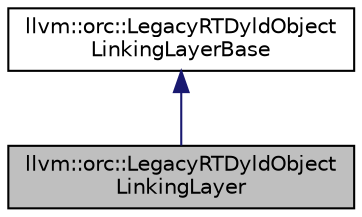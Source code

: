 digraph "llvm::orc::LegacyRTDyldObjectLinkingLayer"
{
 // LATEX_PDF_SIZE
  bgcolor="transparent";
  edge [fontname="Helvetica",fontsize="10",labelfontname="Helvetica",labelfontsize="10"];
  node [fontname="Helvetica",fontsize="10",shape="box"];
  Node1 [label="llvm::orc::LegacyRTDyldObject\lLinkingLayer",height=0.2,width=0.4,color="black", fillcolor="grey75", style="filled", fontcolor="black",tooltip="Bare bones object linking layer."];
  Node2 -> Node1 [dir="back",color="midnightblue",fontsize="10",style="solid",fontname="Helvetica"];
  Node2 [label="llvm::orc::LegacyRTDyldObject\lLinkingLayerBase",height=0.2,width=0.4,color="black",URL="$classllvm_1_1orc_1_1LegacyRTDyldObjectLinkingLayerBase.html",tooltip=" "];
}
